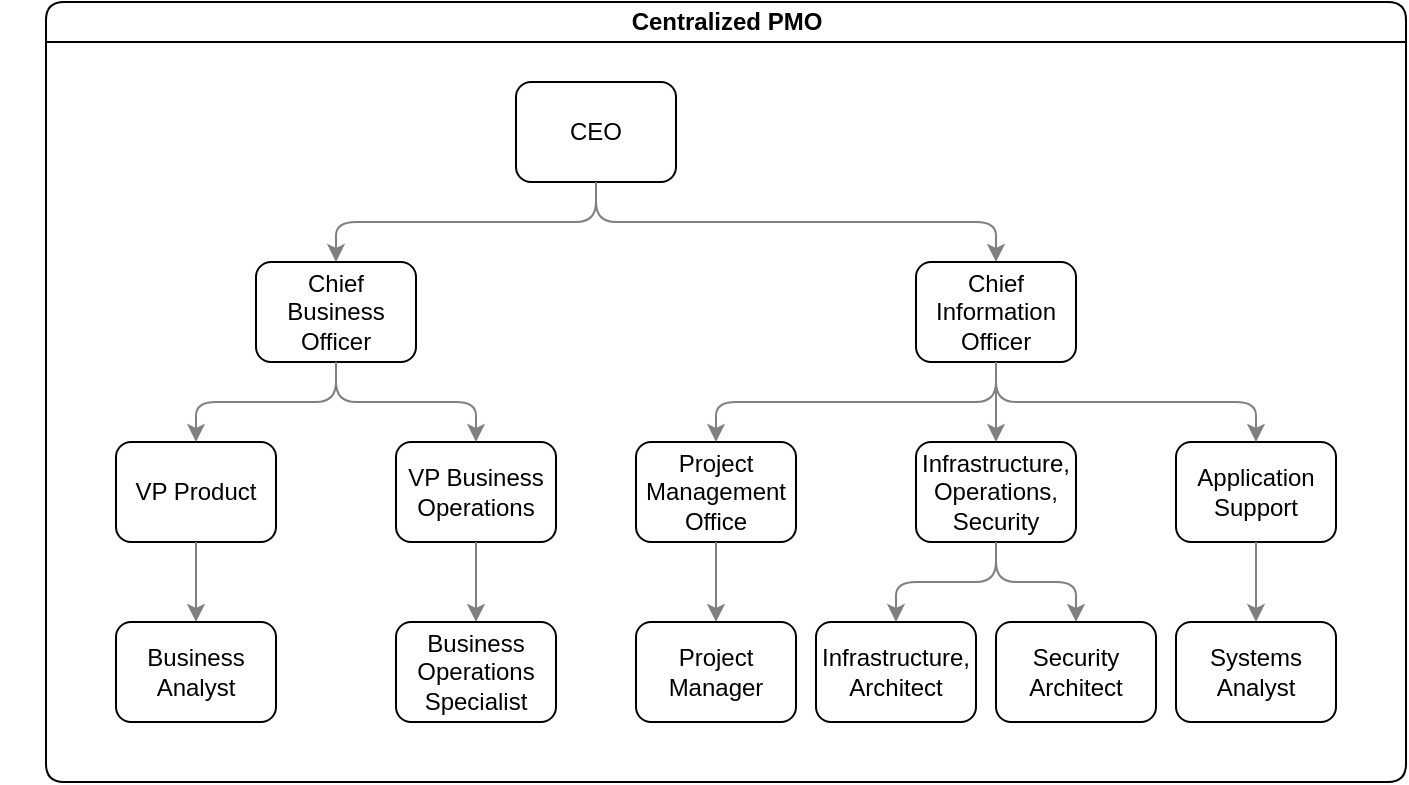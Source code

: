 <mxfile version="14.9.6" type="github">
  <diagram id="prtHgNgQTEPvFCAcTncT" name="CentralizedPMO">
    <mxGraphModel dx="1564" dy="1468" grid="1" gridSize="10" guides="1" tooltips="1" connect="1" arrows="1" fold="1" page="1" pageScale="1" pageWidth="1169" pageHeight="827" math="0" shadow="0">
      <root>
        <mxCell id="0" />
        <mxCell id="1" parent="0" />
        <mxCell id="dNxyNK7c78bLwvsdeMH5-11" value="Centralized PMO" style="swimlane;html=1;startSize=20;horizontal=1;containerType=tree;glass=0;rounded=1;" parent="1" vertex="1">
          <mxGeometry x="245" y="219" width="680" height="390" as="geometry" />
        </mxCell>
        <mxCell id="i040K_z8CPqD6RR2PwEB-16" value="CEO" style="whiteSpace=wrap;html=1;rounded=1;" parent="dNxyNK7c78bLwvsdeMH5-11" vertex="1">
          <mxGeometry x="235" y="40" width="80" height="50" as="geometry" />
        </mxCell>
        <mxCell id="jjE5-w13kYY4naL1i2iV-1" value="" style="edgeStyle=orthogonalEdgeStyle;curved=0;rounded=1;sketch=0;orthogonalLoop=1;jettySize=auto;html=1;strokeColor=#808080;" edge="1" source="i040K_z8CPqD6RR2PwEB-16" target="jjE5-w13kYY4naL1i2iV-2" parent="dNxyNK7c78bLwvsdeMH5-11">
          <mxGeometry relative="1" as="geometry">
            <Array as="points">
              <mxPoint x="275" y="110" />
              <mxPoint x="145" y="110" />
            </Array>
          </mxGeometry>
        </mxCell>
        <mxCell id="jjE5-w13kYY4naL1i2iV-2" value="Chief Business Officer" style="whiteSpace=wrap;html=1;rounded=1;" vertex="1" parent="dNxyNK7c78bLwvsdeMH5-11">
          <mxGeometry x="105" y="130" width="80" height="50" as="geometry" />
        </mxCell>
        <mxCell id="jjE5-w13kYY4naL1i2iV-3" value="" style="edgeStyle=orthogonalEdgeStyle;curved=0;sketch=0;orthogonalLoop=1;jettySize=auto;html=1;strokeColor=#808080;" edge="1" source="i040K_z8CPqD6RR2PwEB-16" target="jjE5-w13kYY4naL1i2iV-4" parent="dNxyNK7c78bLwvsdeMH5-11">
          <mxGeometry relative="1" as="geometry">
            <Array as="points">
              <mxPoint x="275" y="110" />
              <mxPoint x="475" y="110" />
            </Array>
          </mxGeometry>
        </mxCell>
        <mxCell id="jjE5-w13kYY4naL1i2iV-4" value="Chief Information Officer" style="whiteSpace=wrap;html=1;rounded=1;" vertex="1" parent="dNxyNK7c78bLwvsdeMH5-11">
          <mxGeometry x="435" y="130" width="80" height="50" as="geometry" />
        </mxCell>
        <mxCell id="jjE5-w13kYY4naL1i2iV-5" value="" style="edgeStyle=orthogonalEdgeStyle;curved=0;sketch=0;orthogonalLoop=1;jettySize=auto;html=1;strokeColor=#808080;" edge="1" target="jjE5-w13kYY4naL1i2iV-6" source="jjE5-w13kYY4naL1i2iV-4" parent="dNxyNK7c78bLwvsdeMH5-11">
          <mxGeometry relative="1" as="geometry">
            <mxPoint x="345" y="185" as="sourcePoint" />
            <Array as="points">
              <mxPoint x="475" y="200" />
              <mxPoint x="335" y="200" />
            </Array>
          </mxGeometry>
        </mxCell>
        <mxCell id="jjE5-w13kYY4naL1i2iV-6" value="Project Management Office" style="whiteSpace=wrap;html=1;rounded=1;" vertex="1" parent="dNxyNK7c78bLwvsdeMH5-11">
          <mxGeometry x="295" y="220" width="80" height="50" as="geometry" />
        </mxCell>
        <mxCell id="jjE5-w13kYY4naL1i2iV-9" value="" style="edgeStyle=orthogonalEdgeStyle;curved=0;sketch=0;orthogonalLoop=1;jettySize=auto;html=1;strokeColor=#808080;" edge="1" target="jjE5-w13kYY4naL1i2iV-10" source="jjE5-w13kYY4naL1i2iV-4" parent="dNxyNK7c78bLwvsdeMH5-11">
          <mxGeometry relative="1" as="geometry">
            <mxPoint x="345" y="185" as="sourcePoint" />
          </mxGeometry>
        </mxCell>
        <mxCell id="jjE5-w13kYY4naL1i2iV-10" value="Infrastructure, Operations, Security" style="whiteSpace=wrap;html=1;rounded=1;" vertex="1" parent="dNxyNK7c78bLwvsdeMH5-11">
          <mxGeometry x="435" y="220" width="80" height="50" as="geometry" />
        </mxCell>
        <mxCell id="jjE5-w13kYY4naL1i2iV-11" value="" style="edgeStyle=orthogonalEdgeStyle;curved=0;sketch=0;orthogonalLoop=1;jettySize=auto;html=1;strokeColor=#808080;" edge="1" target="jjE5-w13kYY4naL1i2iV-12" source="jjE5-w13kYY4naL1i2iV-6" parent="dNxyNK7c78bLwvsdeMH5-11">
          <mxGeometry relative="1" as="geometry">
            <mxPoint x="405" y="275" as="sourcePoint" />
          </mxGeometry>
        </mxCell>
        <mxCell id="jjE5-w13kYY4naL1i2iV-12" value="Project Manager" style="whiteSpace=wrap;html=1;rounded=1;" vertex="1" parent="dNxyNK7c78bLwvsdeMH5-11">
          <mxGeometry x="295" y="310" width="80" height="50" as="geometry" />
        </mxCell>
        <mxCell id="jjE5-w13kYY4naL1i2iV-15" value="" style="edgeStyle=orthogonalEdgeStyle;curved=0;sketch=0;orthogonalLoop=1;jettySize=auto;html=1;strokeColor=#808080;" edge="1" target="jjE5-w13kYY4naL1i2iV-16" source="jjE5-w13kYY4naL1i2iV-10" parent="dNxyNK7c78bLwvsdeMH5-11">
          <mxGeometry relative="1" as="geometry">
            <mxPoint x="395" y="275" as="sourcePoint" />
          </mxGeometry>
        </mxCell>
        <mxCell id="jjE5-w13kYY4naL1i2iV-16" value="Infrastructure, Architect" style="whiteSpace=wrap;html=1;rounded=1;" vertex="1" parent="dNxyNK7c78bLwvsdeMH5-11">
          <mxGeometry x="385" y="310" width="80" height="50" as="geometry" />
        </mxCell>
        <mxCell id="jjE5-w13kYY4naL1i2iV-17" value="" style="edgeStyle=orthogonalEdgeStyle;curved=0;sketch=0;orthogonalLoop=1;jettySize=auto;html=1;strokeColor=#808080;" edge="1" target="jjE5-w13kYY4naL1i2iV-18" source="jjE5-w13kYY4naL1i2iV-10" parent="dNxyNK7c78bLwvsdeMH5-11">
          <mxGeometry relative="1" as="geometry">
            <mxPoint x="395" y="275" as="sourcePoint" />
          </mxGeometry>
        </mxCell>
        <mxCell id="jjE5-w13kYY4naL1i2iV-18" value="Security Architect" style="whiteSpace=wrap;html=1;rounded=1;" vertex="1" parent="dNxyNK7c78bLwvsdeMH5-11">
          <mxGeometry x="475" y="310" width="80" height="50" as="geometry" />
        </mxCell>
        <mxCell id="jjE5-w13kYY4naL1i2iV-19" value="" style="edgeStyle=orthogonalEdgeStyle;curved=0;rounded=1;sketch=0;orthogonalLoop=1;jettySize=auto;html=1;strokeColor=#808080;" edge="1" target="jjE5-w13kYY4naL1i2iV-20" source="jjE5-w13kYY4naL1i2iV-2" parent="dNxyNK7c78bLwvsdeMH5-11">
          <mxGeometry relative="1" as="geometry">
            <mxPoint x="285" y="195" as="sourcePoint" />
          </mxGeometry>
        </mxCell>
        <mxCell id="jjE5-w13kYY4naL1i2iV-20" value="VP Product" style="whiteSpace=wrap;html=1;rounded=1;" vertex="1" parent="dNxyNK7c78bLwvsdeMH5-11">
          <mxGeometry x="35" y="220" width="80" height="50" as="geometry" />
        </mxCell>
        <mxCell id="jjE5-w13kYY4naL1i2iV-21" value="" style="edgeStyle=orthogonalEdgeStyle;curved=0;rounded=1;sketch=0;orthogonalLoop=1;jettySize=auto;html=1;strokeColor=#808080;" edge="1" target="jjE5-w13kYY4naL1i2iV-22" source="jjE5-w13kYY4naL1i2iV-2" parent="dNxyNK7c78bLwvsdeMH5-11">
          <mxGeometry relative="1" as="geometry">
            <mxPoint x="285" y="195" as="sourcePoint" />
          </mxGeometry>
        </mxCell>
        <mxCell id="jjE5-w13kYY4naL1i2iV-22" value="VP Business Operations" style="whiteSpace=wrap;html=1;rounded=1;" vertex="1" parent="dNxyNK7c78bLwvsdeMH5-11">
          <mxGeometry x="175" y="220" width="80" height="50" as="geometry" />
        </mxCell>
        <mxCell id="jjE5-w13kYY4naL1i2iV-8" value="Application Support" style="whiteSpace=wrap;html=1;rounded=1;" vertex="1" parent="dNxyNK7c78bLwvsdeMH5-11">
          <mxGeometry x="565" y="220" width="80" height="50" as="geometry" />
        </mxCell>
        <mxCell id="jjE5-w13kYY4naL1i2iV-7" value="" style="edgeStyle=orthogonalEdgeStyle;curved=0;sketch=0;orthogonalLoop=1;jettySize=auto;html=1;strokeColor=#808080;" edge="1" target="jjE5-w13kYY4naL1i2iV-8" source="jjE5-w13kYY4naL1i2iV-4" parent="dNxyNK7c78bLwvsdeMH5-11">
          <mxGeometry relative="1" as="geometry">
            <mxPoint x="345" y="185" as="sourcePoint" />
            <Array as="points">
              <mxPoint x="475" y="200" />
              <mxPoint x="605" y="200" />
            </Array>
          </mxGeometry>
        </mxCell>
        <mxCell id="jjE5-w13kYY4naL1i2iV-14" value="Systems Analyst" style="whiteSpace=wrap;html=1;rounded=1;" vertex="1" parent="dNxyNK7c78bLwvsdeMH5-11">
          <mxGeometry x="565" y="310" width="80" height="50" as="geometry" />
        </mxCell>
        <mxCell id="jjE5-w13kYY4naL1i2iV-13" value="" style="edgeStyle=orthogonalEdgeStyle;curved=0;sketch=0;orthogonalLoop=1;jettySize=auto;html=1;strokeColor=#808080;" edge="1" target="jjE5-w13kYY4naL1i2iV-14" source="jjE5-w13kYY4naL1i2iV-8" parent="dNxyNK7c78bLwvsdeMH5-11">
          <mxGeometry relative="1" as="geometry">
            <mxPoint x="705" y="300" as="sourcePoint" />
          </mxGeometry>
        </mxCell>
        <mxCell id="jjE5-w13kYY4naL1i2iV-23" value="" style="edgeStyle=orthogonalEdgeStyle;curved=0;rounded=1;sketch=0;orthogonalLoop=1;jettySize=auto;html=1;strokeColor=#808080;" edge="1" target="jjE5-w13kYY4naL1i2iV-24" source="jjE5-w13kYY4naL1i2iV-20" parent="dNxyNK7c78bLwvsdeMH5-11">
          <mxGeometry relative="1" as="geometry">
            <mxPoint x="165" y="310" as="sourcePoint" />
          </mxGeometry>
        </mxCell>
        <mxCell id="jjE5-w13kYY4naL1i2iV-24" value="Business Analyst" style="whiteSpace=wrap;html=1;rounded=1;" vertex="1" parent="dNxyNK7c78bLwvsdeMH5-11">
          <mxGeometry x="35" y="310" width="80" height="50" as="geometry" />
        </mxCell>
        <mxCell id="jjE5-w13kYY4naL1i2iV-25" value="" style="edgeStyle=orthogonalEdgeStyle;curved=0;rounded=1;sketch=0;orthogonalLoop=1;jettySize=auto;html=1;strokeColor=#808080;" edge="1" target="jjE5-w13kYY4naL1i2iV-26" source="jjE5-w13kYY4naL1i2iV-22" parent="dNxyNK7c78bLwvsdeMH5-11">
          <mxGeometry relative="1" as="geometry">
            <mxPoint x="165" y="310" as="sourcePoint" />
          </mxGeometry>
        </mxCell>
        <mxCell id="jjE5-w13kYY4naL1i2iV-26" value="Business Operations Specialist" style="whiteSpace=wrap;html=1;rounded=1;" vertex="1" parent="dNxyNK7c78bLwvsdeMH5-11">
          <mxGeometry x="175" y="310" width="80" height="50" as="geometry" />
        </mxCell>
        <mxCell id="P8v_rCW9kutjD35WI3KI-5" value="" style="fontSize=11;" parent="1" edge="1">
          <mxGeometry relative="1" as="geometry">
            <mxPoint x="230" y="590" as="sourcePoint" />
            <mxPoint x="230" y="590" as="targetPoint" />
          </mxGeometry>
        </mxCell>
      </root>
    </mxGraphModel>
  </diagram>
</mxfile>
